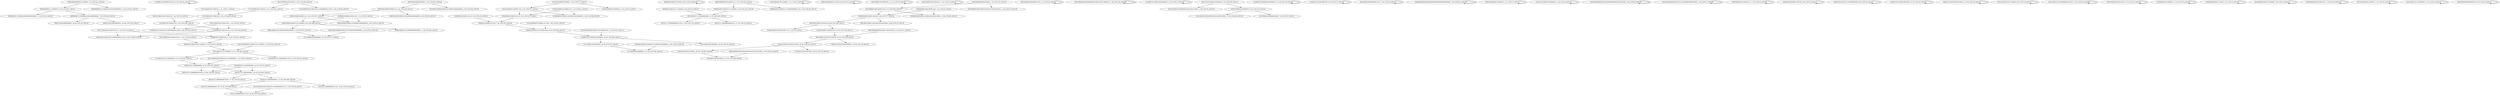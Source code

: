 digraph G {
    "00010000000000111100000_1-23_COV:221_LEN:23" -> "000000000011110000010_5-25_COV:207_LEN:21";
    "00010000000000111100000_1-23_COV:221_LEN:23" -> "00000000001111000000100100000000011_5-40_COV:20_LEN:35";
    "010000110010000100100_14-34_COV:16_LEN:21" -> "010000110010000100100_14-34_COV:16_LEN:21";
    "0001010000100110001010_1-22_COV:19_LEN:22" -> "10100001001100010101_4-23_COV:456_LEN:20";
    "10100001001100010101_4-23_COV:456_LEN:20" -> "01000010011000101011000000000110101_5-40_COV:46_LEN:35";
    "10100001001100010101_4-23_COV:456_LEN:20" -> "01000010011000101011_5-24_COV:426_LEN:20";
    "00001000011011000001000000000_11-39_COV:370_LEN:29" -> "10110000010000000001_21-40_COV:375_LEN:20";
    "11011000010010000001_20-39_COV:371_LEN:20" -> "10110000100100000011_21-40_COV:382_LEN:20";
    "0100001101100001001000000_14-38_COV:398_LEN:25" -> "11011000010010000001_20-39_COV:371_LEN:20";
    "0100001101100001001000000_14-38_COV:398_LEN:25" -> "11011000010010000001_20-40_COV:29_LEN:20";
    "01000001010000110110_5-25_COV:15_LEN:20" -> "10000010100001101100_7-26_COV:353_LEN:20";
    "00000101000010110000_8-28_COV:16_LEN:20" -> "00000101000010110000_8-28_COV:16_LEN:20";
    "00000010011000101111100000_5-30_COV:181_LEN:26" -> "001100010111110000000000_12-35_COV:204_LEN:24";
    "00010000001001100001_1-21_COV:15_LEN:20" -> "00010000001001100001_1-21_COV:15_LEN:20";
    "00010000100000100001011000001000000000_1-39_COV:22_LEN:38" -> "10110000010000000001_21-40_COV:375_LEN:20";
    "001000001010000110110_5-25_COV:347_LEN:21" -> "10000010100001101100_7-26_COV:353_LEN:20";
    "00010000000001101100_6-26_COV:15_LEN:20" -> "00010000000001101100_6-26_COV:15_LEN:20";
    "01010000110100001001_12-32_COV:15_LEN:20" -> "01010000110100001001_12-32_COV:15_LEN:20";
    "011000101011100000000_13-33_COV:447_LEN:21" -> "10001010111000000000_15-34_COV:467_LEN:20";
    "001100000100110001010111_1-25_COV:20_LEN:24" -> "000010011000101011100000_7-30_COV:431_LEN:24";
    "0010100001001100010101_1-23_COV:25_LEN:22" -> "01000010011000101011000000000110101_5-40_COV:46_LEN:35";
    "0010100001001100010101_1-23_COV:25_LEN:22" -> "01000010011000101011_5-24_COV:426_LEN:20";
    "000100000100110001011_1-22_COV:15_LEN:21" -> "000100000100110001011_1-22_COV:15_LEN:21";
    "000100010000110010010_8-28_COV:359_LEN:21" -> "010001000011001001000_10-31_COV:16_LEN:21";
    "000100010000110010010_8-28_COV:359_LEN:21" -> "010001000011001001010_10-30_COV:338_LEN:21";
    "000000000011110000010_5-25_COV:207_LEN:21" -> "000000001111000001000100000000011_7-40_COV:18_LEN:33";
    "000000000011110000010_5-25_COV:207_LEN:21" -> "00000000111100000101001000000000_7-38_COV:200_LEN:32";
    "1010010000010100001101_2-23_COV:372_LEN:22" -> "001000001010000110110_5-25_COV:347_LEN:21";
    "1010010000010100001101_2-23_COV:372_LEN:22" -> "00100000101000011010000100100000011_5-40_COV:28_LEN:35";
    "010101110000000001101_18-38_COV:388_LEN:21" -> "010111000000000110101_20-40_COV:383_LEN:21";
    "0001000000100000001100_1-23_COV:16_LEN:22" -> "0001000000100000001100_1-23_COV:16_LEN:22";
    "01010010000010100001_1-20_COV:377_LEN:20" -> "1010010000010100001101_2-23_COV:372_LEN:22";
    "01010010000010100001_1-20_COV:377_LEN:20" -> "101001000001010000101_2-23_COV:15_LEN:21";
    "0001000000010000000000010001000110000011_1-40_COV:145_LEN:40" -> "0001000000010000000000010001000110000011_1-40_COV:145_LEN:40";
    "11001001010010010001_20-39_COV:297_LEN:20" -> "10010010100100100011_21-40_COV:298_LEN:20";
    "0100001011000010010000001_14-39_COV:15_LEN:25" -> "0100001011000010010000001_14-39_COV:15_LEN:25";
    "10011001010000101000000_1-23_COV:230_LEN:23" -> "10010100001010000000100101001100011_5-40_COV:32_LEN:35";
    "10011001010000101000000_1-23_COV:230_LEN:23" -> "100101000010100000010_5-25_COV:219_LEN:21";
    "01000011010000100100000011_14-40_COV:16_LEN:26" -> "01000011010000100100000011_14-40_COV:16_LEN:26";
    "01000011001001000100_14-34_COV:15_LEN:20" -> "01000011001001000100_14-34_COV:15_LEN:20";
    "00010000100000000011011_1-24_COV:18_LEN:23" -> "00010000100000000011011_1-24_COV:18_LEN:23";
    "0010001010111000000000_12-34_COV:16_LEN:22" -> "000101011100000000010101_16-40_COV:29_LEN:24";
    "0010001010111000000000_12-34_COV:16_LEN:22" -> "00010101110000000001_16-35_COV:442_LEN:20";
    "00010000001000100001_1-20_COV:410_LEN:20" -> "0010000001000100001100_2-23_COV:395_LEN:22";
    "00010000001000100001_1-20_COV:410_LEN:20" -> "00100000010001000010010010100100100011_2-40_COV:19_LEN:38";
    "0000100000100001101100000_5-29_COV:399_LEN:25" -> "00001000011011000001000000000_11-39_COV:370_LEN:29";
    "0000100000100001101100000_5-29_COV:399_LEN:25" -> "00001000011011000000000000001_11-40_COV:28_LEN:29";
    "00000011000101111100000_8-30_COV:16_LEN:23" -> "001100010111110000000000_12-35_COV:204_LEN:24";
    "000100000000001000011001001010_1-30_COV:17_LEN:30" -> "00010000110010010100100_12-34_COV:338_LEN:23";
    "00001100100101001001000_16-38_COV:319_LEN:23" -> "11001001010010010001_20-39_COV:297_LEN:20";
    "00001100100101001001000_16-38_COV:319_LEN:23" -> "11001001010010010001_20-40_COV:19_LEN:20";
    "0010000001000100001100_2-23_COV:395_LEN:22" -> "00000010001000011000010100100100011_5-40_COV:28_LEN:35";
    "0010000001000100001100_2-23_COV:395_LEN:22" -> "0000001000100001100100_5-26_COV:377_LEN:22";
    "10000100000100001101_4-23_COV:411_LEN:20" -> "00001000001000011010000010000000001_5-40_COV:33_LEN:35";
    "10000100000100001101_4-23_COV:411_LEN:20" -> "0000100000100001101100000_5-29_COV:399_LEN:25";
    "00010000001001100010111_1-23_COV:220_LEN:23" -> "00000010011000101111100000_5-30_COV:181_LEN:26";
    "00010000001001100010111_1-23_COV:220_LEN:23" -> "00000010011000101111000000000011101_5-40_COV:39_LEN:35";
    "0000000000000000000000000000000000000000_1-40_COV:241_LEN:40" -> "0000000000000000000000000000000000000000_1-40_COV:241_LEN:40";
    "01101000010011000101_1-21_COV:17_LEN:20" -> "11010000100110001010_3-22_COV:465_LEN:20";
    "00110100001001000101011100000000_1-33_COV:18_LEN:32" -> "10001010111000000000_15-34_COV:467_LEN:20";
    "01010010000010100001011000010010000001_1-39_COV:30_LEN:38" -> "10110000100100000011_21-40_COV:382_LEN:20";
    "000100000000011000101_1-21_COV:17_LEN:21" -> "000100000000011000101_1-21_COV:17_LEN:21";
    "11010000100110001010_3-22_COV:465_LEN:20" -> "10100001001100010101_4-23_COV:456_LEN:20";
    "10011010100001010000001_1-24_COV:18_LEN:23" -> "10011010100001010000001_1-24_COV:18_LEN:23";
    "0000010100001101100001001_8-32_COV:402_LEN:25" -> "0100001101100001001000000_14-38_COV:398_LEN:25";
    "00010000100000100001_1-20_COV:452_LEN:20" -> "00100001000001000010110000010000000001_2-40_COV:28_LEN:38";
    "00010000100000100001_1-20_COV:452_LEN:20" -> "001000010000010000110_2-22_COV:438_LEN:21";
    "010001000011001001010_10-30_COV:338_LEN:21" -> "00010000110010010100100_12-34_COV:338_LEN:23";
    "00010000110010010100100_12-34_COV:338_LEN:23" -> "00001100100101001001000_16-38_COV:319_LEN:23";
    "00010000110010010100100_12-34_COV:338_LEN:23" -> "000011001001010010000011_16-40_COV:18_LEN:24";
    "0001000000000000100000000000000100101000_1-40_COV:85_LEN:40" -> "0001000000000000100000000000000100101000_1-40_COV:85_LEN:40";
    "0001001000000010100110110000000000010001_1-40_COV:31_LEN:40" -> "0001001000000010100110110000000000010001_1-40_COV:31_LEN:40";
    "100101000010100000010_5-25_COV:219_LEN:21" -> "0101000010100000010100101001100011_7-40_COV:209_LEN:34";
    "100101000010100000010_5-25_COV:219_LEN:21" -> "0101000010100000010001_7-29_COV:15_LEN:22";
    "0001000001001100010111_1-23_COV:16_LEN:22" -> "0001000001001100010111_1-23_COV:16_LEN:22";
    "000000100000001100100_5-26_COV:15_LEN:21" -> "000000100000001100100_5-26_COV:15_LEN:21";
    "0100010000010100001101_1-23_COV:21_LEN:22" -> "001000001010000110110_5-25_COV:347_LEN:21";
    "0100010000010100001101_1-23_COV:21_LEN:22" -> "00100000101000011010000100100000011_5-40_COV:28_LEN:35";
    "00010000001000100001001001010010010001_1-39_COV:24_LEN:38" -> "10010010100100100011_21-40_COV:298_LEN:20";
    "000100110001011110000000000_8-35_COV:18_LEN:27" -> "000100110001011110000000000_8-35_COV:18_LEN:27";
    "1000011011000010000000_15-37_COV:15_LEN:22" -> "1000011011000010000000_15-37_COV:15_LEN:22";
    "000011001001000100100011_16-40_COV:16_LEN:24" -> "000011001001000100100011_16-40_COV:16_LEN:24";
    "0101001000000100001101100001001_1-32_COV:27_LEN:31" -> "0100001101100001001000000_14-38_COV:398_LEN:25";
    "0000000001000100001100_1-23_COV:23_LEN:22" -> "00000010001000011000010100100100011_5-40_COV:28_LEN:35";
    "0000000001000100001100_1-23_COV:23_LEN:22" -> "0000001000100001100100_5-26_COV:377_LEN:22";
    "00111000010011000101011_1-24_COV:19_LEN:23" -> "1000010011000101011000000000110101_6-40_COV:26_LEN:34";
    "00111000010011000101011_1-24_COV:19_LEN:23" -> "10000100110001010111_6-25_COV:412_LEN:20";
    "001101000000011000101011100000_1-30_COV:23_LEN:30" -> "00110001010111000000_12-31_COV:450_LEN:20";
    "00000000111100000101001000000000_7-38_COV:200_LEN:32" -> "00001010010000000001_20-40_COV:18_LEN:20";
    "00000000111100000101001000000000_7-38_COV:200_LEN:32" -> "000010100100000000011_20-40_COV:195_LEN:21";
    "001011000101011100000_9-30_COV:15_LEN:21" -> "001011000101011100000_9-30_COV:15_LEN:21";
    "0011000101011000000000110101_12-40_COV:20_LEN:28" -> "0011000101011000000000110101_12-40_COV:20_LEN:28";
    "00101000000100010100_13-33_COV:15_LEN:20" -> "00101000000100010100_13-33_COV:15_LEN:20";
    "001000010000010000110_2-22_COV:438_LEN:21" -> "10000100000100001101_4-23_COV:411_LEN:20";
    "001000010000010000110_2-22_COV:438_LEN:21" -> "10000100000100001100100000100000000_4-38_COV:19_LEN:35";
    "01000000100110000111_3-23_COV:15_LEN:20" -> "01000000100110000111_3-23_COV:15_LEN:20";
    "00110001010111000000_12-31_COV:450_LEN:20" -> "011000101011100000000_13-33_COV:447_LEN:21";
    "00110001010111000000_12-31_COV:450_LEN:20" -> "01100010101110000000011010_13-39_COV:16_LEN:26";
    "0101000000010100001101100_1-26_COV:52_LEN:25" -> "0000010100001101100001001_8-32_COV:402_LEN:25";
    "0000000100000100001101_1-23_COV:35_LEN:22" -> "00001000001000011010000010000000001_5-40_COV:33_LEN:35";
    "0000000100000100001101_1-23_COV:35_LEN:22" -> "0000100000100001101100000_5-29_COV:399_LEN:25";
    "00010101110000000001_16-35_COV:442_LEN:20" -> "00101011100000000010101_17-40_COV:39_LEN:23";
    "00010101110000000001_16-35_COV:442_LEN:20" -> "00101011100000000011_17-36_COV:408_LEN:20";
    "00000000000001111000_1-21_COV:15_LEN:20" -> "00000000000001111000_1-21_COV:15_LEN:20";
    "00110100001001100010_1-20_COV:495_LEN:20" -> "01101000010011000100111000000000110101_2-40_COV:46_LEN:38";
    "00110100001001100010_1-20_COV:495_LEN:20" -> "01101000010011000101_2-21_COV:451_LEN:20";
    "0010000010000110100000_7-29_COV:15_LEN:22" -> "0010000010000110100000_7-29_COV:15_LEN:22";
    "10001010111000000000_15-34_COV:467_LEN:20" -> "000101011100000000010101_16-40_COV:29_LEN:24";
    "10001010111000000000_15-34_COV:467_LEN:20" -> "00010101110000000001_16-35_COV:442_LEN:20";
    "001100010111110000000000_12-35_COV:204_LEN:24" -> "001011111000000000011101_17-40_COV:176_LEN:24";
    "001100010111110000000000_12-35_COV:204_LEN:24" -> "00101111100000000001101_17-40_COV:19_LEN:23";
    "0001000000000100001101_1-23_COV:16_LEN:22" -> "0001000000000100001101_1-23_COV:16_LEN:22";
    "0000001000100001100100_5-26_COV:377_LEN:22" -> "000100010000110010010_8-28_COV:359_LEN:21";
    "0000001000100001100100_5-26_COV:377_LEN:22" -> "00010001000011001000100100100011_8-40_COV:23_LEN:32";
    "00110100010011000101_1-21_COV:15_LEN:20" -> "00110100010011000101_1-21_COV:15_LEN:20";
    "100110001011110000000_11-32_COV:15_LEN:21" -> "100110001011110000000_11-32_COV:15_LEN:21";
    "000100000000000000100_9-30_COV:15_LEN:21" -> "000100000000000000100_9-30_COV:15_LEN:21";
    "10000100110001010111_6-25_COV:412_LEN:20" -> "000010011000101011100000_7-30_COV:431_LEN:24";
    "0011010000100110000101110000000001101_1-38_COV:24_LEN:37" -> "010111000000000110101_20-40_COV:383_LEN:21";
    "10000010100001101100_7-26_COV:353_LEN:20" -> "0000010100001101100001001_8-32_COV:402_LEN:25";
    "01101000010011000101_2-21_COV:451_LEN:20" -> "11010000100110001010_3-22_COV:465_LEN:20";
    "00101011100000000011_17-36_COV:408_LEN:20" -> "010101110000000001101_18-38_COV:388_LEN:21";
    "00101011100000000011_17-36_COV:408_LEN:20" -> "0101011100000000011101_18-40_COV:16_LEN:22";
    "01000010011000101011_5-24_COV:426_LEN:20" -> "1000010011000101011000000000110101_6-40_COV:26_LEN:34";
    "01000010011000101011_5-24_COV:426_LEN:20" -> "10000100110001010111_6-25_COV:412_LEN:20";
    "000010011000101011100000_7-30_COV:431_LEN:24" -> "00110001010111000000_12-31_COV:450_LEN:20";
}
